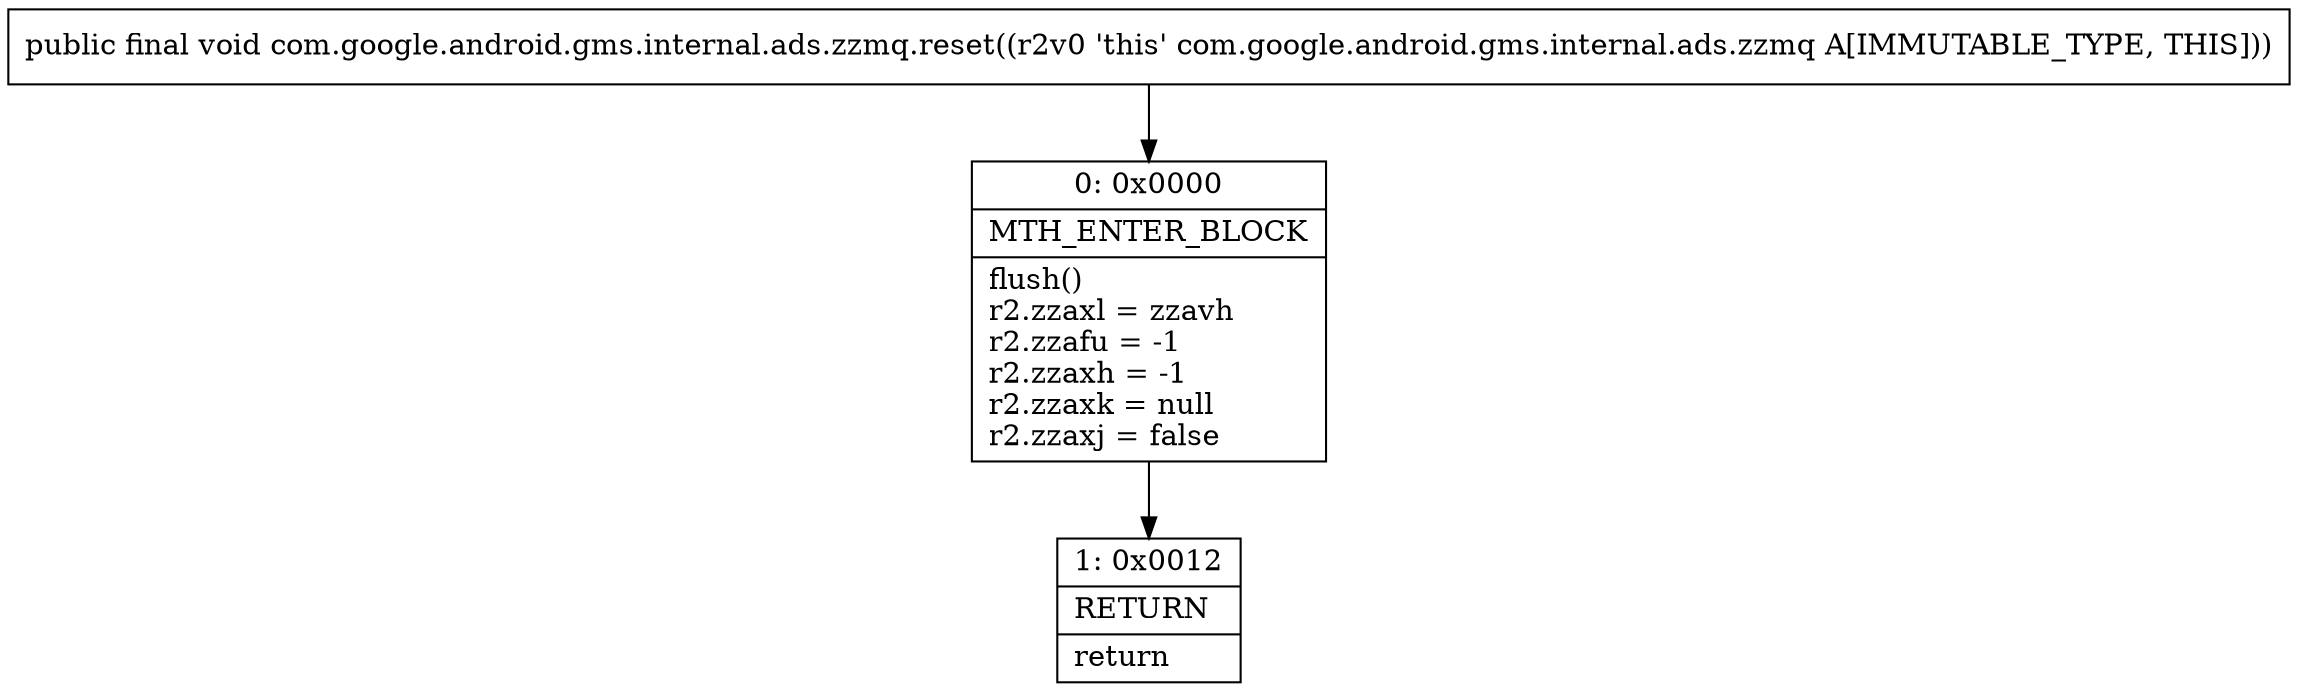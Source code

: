 digraph "CFG forcom.google.android.gms.internal.ads.zzmq.reset()V" {
Node_0 [shape=record,label="{0\:\ 0x0000|MTH_ENTER_BLOCK\l|flush()\lr2.zzaxl = zzavh\lr2.zzafu = \-1\lr2.zzaxh = \-1\lr2.zzaxk = null\lr2.zzaxj = false\l}"];
Node_1 [shape=record,label="{1\:\ 0x0012|RETURN\l|return\l}"];
MethodNode[shape=record,label="{public final void com.google.android.gms.internal.ads.zzmq.reset((r2v0 'this' com.google.android.gms.internal.ads.zzmq A[IMMUTABLE_TYPE, THIS])) }"];
MethodNode -> Node_0;
Node_0 -> Node_1;
}

